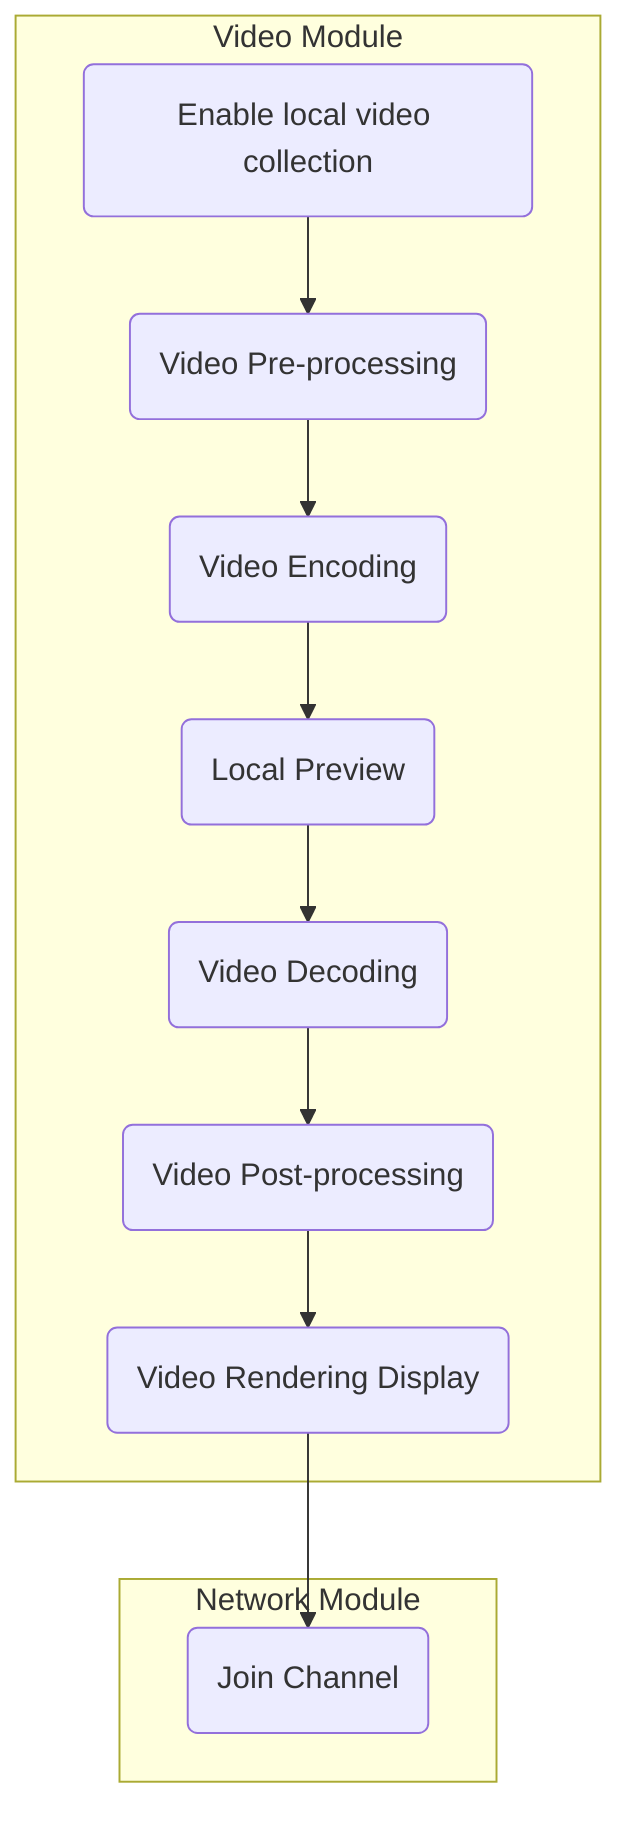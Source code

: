 flowchart TB
    subgraph video_module [Video Module]
        step1(Enable local video collection)
        step2(Video Pre-processing)
        step3(Video Encoding)
        step4(Local Preview)
        step5(Video Decoding)
        step6(Video Post-processing)
        step7(Video Rendering Display)

        step1 --> step2 --> step3 --> step4 --> step5 --> step6 --> step7
    end

    subgraph network_module [Network Module]
        step8(Join Channel)

        step7 --> step8
    end
